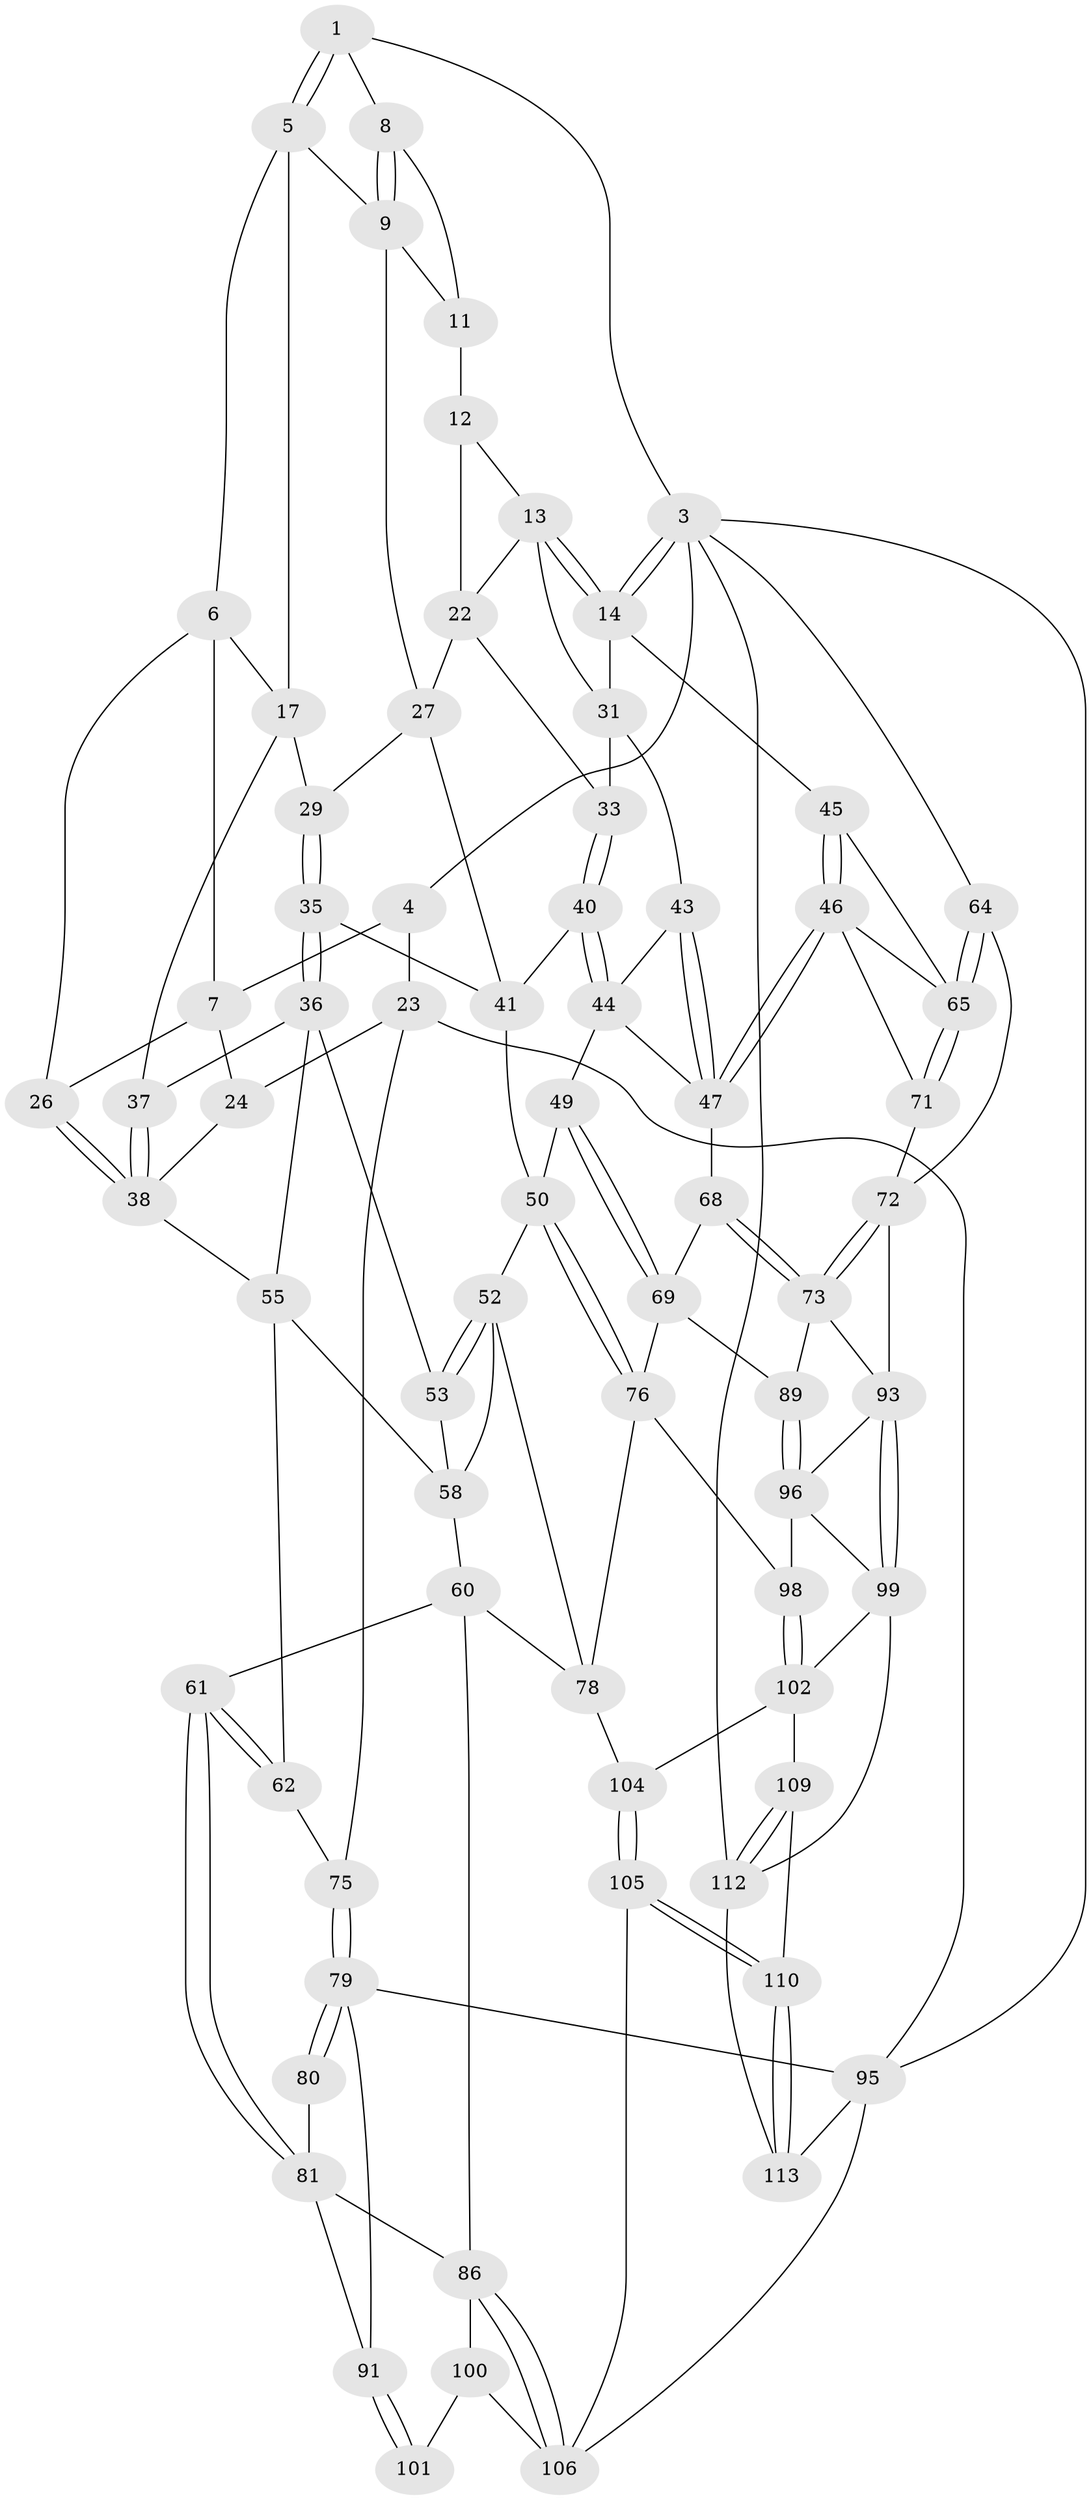// Generated by graph-tools (version 1.1) at 2025/52/02/27/25 19:52:42]
// undirected, 72 vertices, 161 edges
graph export_dot {
graph [start="1"]
  node [color=gray90,style=filled];
  1 [pos="+0.42403458527662785+0",super="+2"];
  3 [pos="+1+0",super="+63"];
  4 [pos="+0.2135062974245981+0"];
  5 [pos="+0.4237587726530933+0.10261722602496266",super="+10"];
  6 [pos="+0.28315431930631235+0.1624791740186249",super="+19"];
  7 [pos="+0.11548404161336474+0.14876092087926882",super="+25"];
  8 [pos="+0.6604603783327357+0.018700873188508618"];
  9 [pos="+0.5337138231514199+0.19511290866486344",super="+16"];
  11 [pos="+0.7452241165929386+0.11587963522403573",super="+15"];
  12 [pos="+0.8398948962641863+0.1304412899174778",super="+20"];
  13 [pos="+0.843393497725517+0.12833876278346618",super="+21"];
  14 [pos="+1+0",super="+34"];
  17 [pos="+0.4627662170786293+0.2499795285770814",super="+18"];
  22 [pos="+0.817828625120131+0.25681877251348195",super="+30"];
  23 [pos="+0+0.2983030942533176"];
  24 [pos="+0+0.2963697748916504"];
  26 [pos="+0.22006033425633403+0.3355097145417651"];
  27 [pos="+0.6371611659894012+0.2813828518392264",super="+28"];
  29 [pos="+0.49482181156965144+0.3426770587950351"];
  31 [pos="+1+0.3192705819088826",super="+32"];
  33 [pos="+0.8004881409836545+0.3686742295322667"];
  35 [pos="+0.4609209054991043+0.4212972242209535"];
  36 [pos="+0.4124605204469348+0.4542651509703444",super="+54"];
  37 [pos="+0.3587562586897372+0.37774725920709357"];
  38 [pos="+0.19915966196258258+0.510430369374613",super="+39"];
  40 [pos="+0.776318849013122+0.4077509070031897"];
  41 [pos="+0.6075452956669202+0.4322583000837248",super="+42"];
  43 [pos="+0.9208040648376907+0.48259141130325894"];
  44 [pos="+0.7747532999065682+0.48336725661980356",super="+48"];
  45 [pos="+1+0.5558702848533148"];
  46 [pos="+1+0.5662517364110063",super="+70"];
  47 [pos="+0.9438520891891361+0.5360690145532899",super="+57"];
  49 [pos="+0.7138799633462993+0.5497538268201269"];
  50 [pos="+0.6022275156316533+0.5684845245203382",super="+51"];
  52 [pos="+0.493676882430047+0.5452282205644894",super="+67"];
  53 [pos="+0.4918760892203483+0.5438800830832029"];
  55 [pos="+0.35952816623289446+0.5075701059363658",super="+56"];
  58 [pos="+0.3856075010601284+0.5829387498200992",super="+59"];
  60 [pos="+0.29107953684487414+0.6343560079116073",super="+85"];
  61 [pos="+0.22247035562734785+0.6021152670135832"];
  62 [pos="+0.20480900596337875+0.5629131000220914",super="+74"];
  64 [pos="+1+1"];
  65 [pos="+1+0.9697772663110003",super="+66"];
  68 [pos="+0.8194240192142024+0.675548921960237"];
  69 [pos="+0.7919328403169879+0.6710214769188826",super="+83"];
  71 [pos="+0.8846365677637619+0.7189808848682357"];
  72 [pos="+0.8689704184036584+0.7231562347751667",super="+92"];
  73 [pos="+0.837658352007506+0.6970638408934636",super="+88"];
  75 [pos="+0+0.5450954844288807"];
  76 [pos="+0.6025602548290314+0.6545935889119844",super="+77"];
  78 [pos="+0.4390716461955513+0.7412197062095702",super="+84"];
  79 [pos="+0+0.650124938460576",super="+90"];
  80 [pos="+0.12057139234473556+0.6115313522828306"];
  81 [pos="+0.19257127970331037+0.7611666970376592",super="+82"];
  86 [pos="+0.21512328726508367+0.8219080182288626",super="+87"];
  89 [pos="+0.6624070304150271+0.7154067603045361"];
  91 [pos="+0+0.7755307919310174"];
  93 [pos="+0.7947024297690289+0.8902519978379373",super="+94"];
  95 [pos="+0+1",super="+114"];
  96 [pos="+0.6630102586159574+0.7197903934963705",super="+97"];
  98 [pos="+0.5079402079318799+0.8537485730672129"];
  99 [pos="+0.7286611922030524+0.9551234525309276",super="+111"];
  100 [pos="+0.11554671425320945+0.8267436374460951",super="+107"];
  101 [pos="+0.05571042169572218+0.8294914394531134"];
  102 [pos="+0.5074199666326514+0.8733878482446227",super="+103"];
  104 [pos="+0.36509293384085767+0.8685993272377545"];
  105 [pos="+0.330871608698264+0.9264951746022185"];
  106 [pos="+0.21829711718219624+0.8726055585009829",super="+108"];
  109 [pos="+0.388008338017707+0.9366462293884036"];
  110 [pos="+0.3437607271386523+0.9478664771754732"];
  112 [pos="+0.6232802106197499+1",super="+115"];
  113 [pos="+0.28289828943748746+1"];
  1 -- 5;
  1 -- 5;
  1 -- 8;
  1 -- 3;
  3 -- 4;
  3 -- 14;
  3 -- 14;
  3 -- 64;
  3 -- 112;
  3 -- 95;
  4 -- 7;
  4 -- 23;
  5 -- 6;
  5 -- 9;
  5 -- 17;
  6 -- 7;
  6 -- 17;
  6 -- 26;
  7 -- 24;
  7 -- 26;
  8 -- 9;
  8 -- 9;
  8 -- 11;
  9 -- 27;
  9 -- 11;
  11 -- 12 [weight=2];
  12 -- 13;
  12 -- 22;
  13 -- 14;
  13 -- 14;
  13 -- 22;
  13 -- 31;
  14 -- 45;
  14 -- 31;
  17 -- 29;
  17 -- 37;
  22 -- 33;
  22 -- 27;
  23 -- 24;
  23 -- 75;
  23 -- 95;
  24 -- 38;
  26 -- 38;
  26 -- 38;
  27 -- 41;
  27 -- 29;
  29 -- 35;
  29 -- 35;
  31 -- 33;
  31 -- 43;
  33 -- 40;
  33 -- 40;
  35 -- 36;
  35 -- 36;
  35 -- 41;
  36 -- 37;
  36 -- 53;
  36 -- 55;
  37 -- 38;
  37 -- 38;
  38 -- 55;
  40 -- 41;
  40 -- 44;
  40 -- 44;
  41 -- 50;
  43 -- 44;
  43 -- 47;
  43 -- 47;
  44 -- 49;
  44 -- 47;
  45 -- 46;
  45 -- 46;
  45 -- 65;
  46 -- 47;
  46 -- 47;
  46 -- 65;
  46 -- 71;
  47 -- 68;
  49 -- 50;
  49 -- 69;
  49 -- 69;
  50 -- 76;
  50 -- 76;
  50 -- 52;
  52 -- 53;
  52 -- 53;
  52 -- 58;
  52 -- 78;
  53 -- 58;
  55 -- 58;
  55 -- 62;
  58 -- 60;
  60 -- 61;
  60 -- 86;
  60 -- 78;
  61 -- 62;
  61 -- 62;
  61 -- 81;
  61 -- 81;
  62 -- 75;
  64 -- 65;
  64 -- 65;
  64 -- 72;
  65 -- 71;
  65 -- 71;
  68 -- 69;
  68 -- 73;
  68 -- 73;
  69 -- 89;
  69 -- 76;
  71 -- 72;
  72 -- 73;
  72 -- 73;
  72 -- 93;
  73 -- 89;
  73 -- 93;
  75 -- 79;
  75 -- 79;
  76 -- 98;
  76 -- 78;
  78 -- 104;
  79 -- 80;
  79 -- 80;
  79 -- 91;
  79 -- 95;
  80 -- 81;
  81 -- 91;
  81 -- 86;
  86 -- 106;
  86 -- 106;
  86 -- 100;
  89 -- 96;
  89 -- 96;
  91 -- 101;
  91 -- 101;
  93 -- 99;
  93 -- 99;
  93 -- 96;
  95 -- 113;
  95 -- 106;
  96 -- 98;
  96 -- 99;
  98 -- 102;
  98 -- 102;
  99 -- 112;
  99 -- 102;
  100 -- 101 [weight=2];
  100 -- 106;
  102 -- 104;
  102 -- 109;
  104 -- 105;
  104 -- 105;
  105 -- 106;
  105 -- 110;
  105 -- 110;
  109 -- 110;
  109 -- 112;
  109 -- 112;
  110 -- 113;
  110 -- 113;
  112 -- 113;
}
